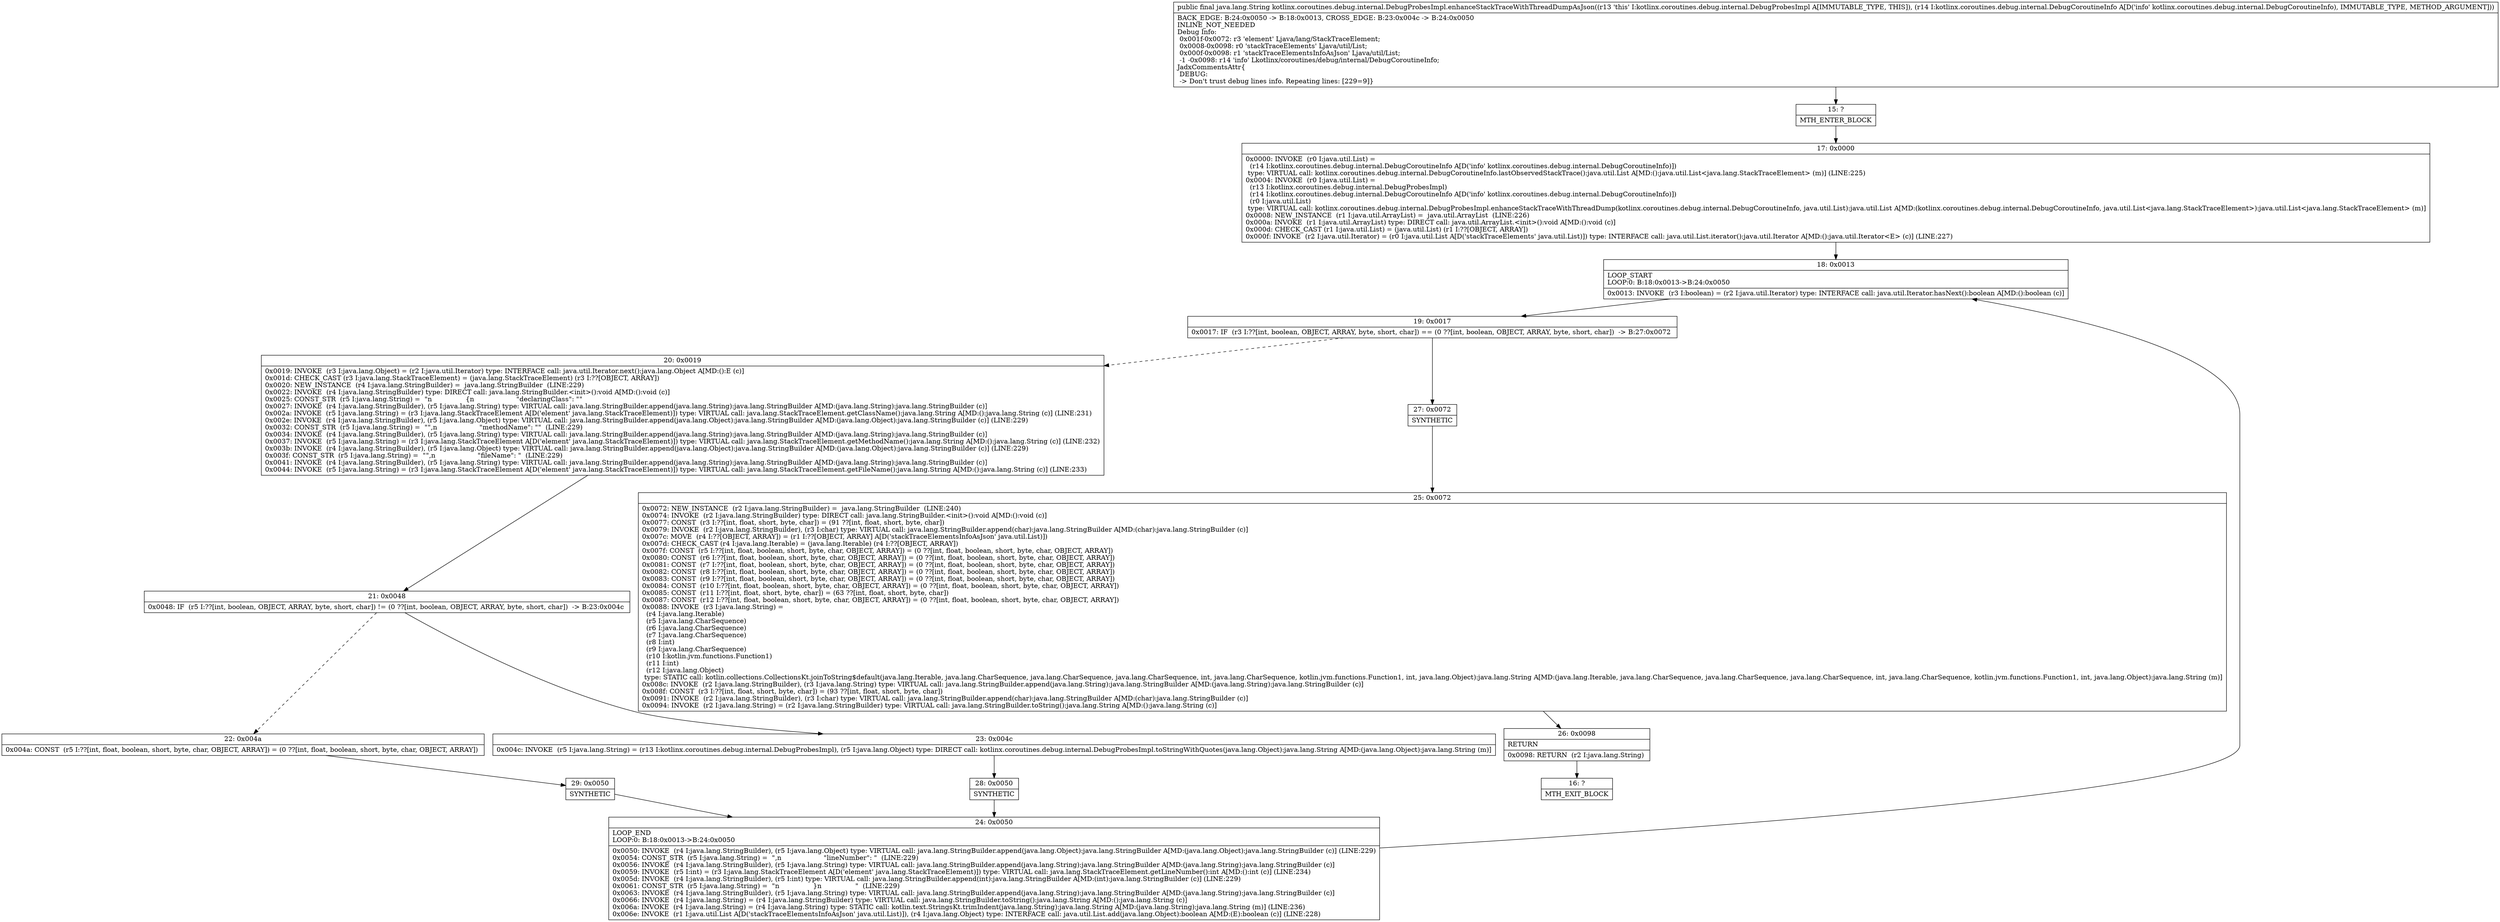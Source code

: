 digraph "CFG forkotlinx.coroutines.debug.internal.DebugProbesImpl.enhanceStackTraceWithThreadDumpAsJson(Lkotlinx\/coroutines\/debug\/internal\/DebugCoroutineInfo;)Ljava\/lang\/String;" {
Node_15 [shape=record,label="{15\:\ ?|MTH_ENTER_BLOCK\l}"];
Node_17 [shape=record,label="{17\:\ 0x0000|0x0000: INVOKE  (r0 I:java.util.List) = \l  (r14 I:kotlinx.coroutines.debug.internal.DebugCoroutineInfo A[D('info' kotlinx.coroutines.debug.internal.DebugCoroutineInfo)])\l type: VIRTUAL call: kotlinx.coroutines.debug.internal.DebugCoroutineInfo.lastObservedStackTrace():java.util.List A[MD:():java.util.List\<java.lang.StackTraceElement\> (m)] (LINE:225)\l0x0004: INVOKE  (r0 I:java.util.List) = \l  (r13 I:kotlinx.coroutines.debug.internal.DebugProbesImpl)\l  (r14 I:kotlinx.coroutines.debug.internal.DebugCoroutineInfo A[D('info' kotlinx.coroutines.debug.internal.DebugCoroutineInfo)])\l  (r0 I:java.util.List)\l type: VIRTUAL call: kotlinx.coroutines.debug.internal.DebugProbesImpl.enhanceStackTraceWithThreadDump(kotlinx.coroutines.debug.internal.DebugCoroutineInfo, java.util.List):java.util.List A[MD:(kotlinx.coroutines.debug.internal.DebugCoroutineInfo, java.util.List\<java.lang.StackTraceElement\>):java.util.List\<java.lang.StackTraceElement\> (m)]\l0x0008: NEW_INSTANCE  (r1 I:java.util.ArrayList) =  java.util.ArrayList  (LINE:226)\l0x000a: INVOKE  (r1 I:java.util.ArrayList) type: DIRECT call: java.util.ArrayList.\<init\>():void A[MD:():void (c)]\l0x000d: CHECK_CAST (r1 I:java.util.List) = (java.util.List) (r1 I:??[OBJECT, ARRAY]) \l0x000f: INVOKE  (r2 I:java.util.Iterator) = (r0 I:java.util.List A[D('stackTraceElements' java.util.List)]) type: INTERFACE call: java.util.List.iterator():java.util.Iterator A[MD:():java.util.Iterator\<E\> (c)] (LINE:227)\l}"];
Node_18 [shape=record,label="{18\:\ 0x0013|LOOP_START\lLOOP:0: B:18:0x0013\-\>B:24:0x0050\l|0x0013: INVOKE  (r3 I:boolean) = (r2 I:java.util.Iterator) type: INTERFACE call: java.util.Iterator.hasNext():boolean A[MD:():boolean (c)]\l}"];
Node_19 [shape=record,label="{19\:\ 0x0017|0x0017: IF  (r3 I:??[int, boolean, OBJECT, ARRAY, byte, short, char]) == (0 ??[int, boolean, OBJECT, ARRAY, byte, short, char])  \-\> B:27:0x0072 \l}"];
Node_20 [shape=record,label="{20\:\ 0x0019|0x0019: INVOKE  (r3 I:java.lang.Object) = (r2 I:java.util.Iterator) type: INTERFACE call: java.util.Iterator.next():java.lang.Object A[MD:():E (c)]\l0x001d: CHECK_CAST (r3 I:java.lang.StackTraceElement) = (java.lang.StackTraceElement) (r3 I:??[OBJECT, ARRAY]) \l0x0020: NEW_INSTANCE  (r4 I:java.lang.StringBuilder) =  java.lang.StringBuilder  (LINE:229)\l0x0022: INVOKE  (r4 I:java.lang.StringBuilder) type: DIRECT call: java.lang.StringBuilder.\<init\>():void A[MD:():void (c)]\l0x0025: CONST_STR  (r5 I:java.lang.String) =  \"n                \{n                    \"declaringClass\": \"\" \l0x0027: INVOKE  (r4 I:java.lang.StringBuilder), (r5 I:java.lang.String) type: VIRTUAL call: java.lang.StringBuilder.append(java.lang.String):java.lang.StringBuilder A[MD:(java.lang.String):java.lang.StringBuilder (c)]\l0x002a: INVOKE  (r5 I:java.lang.String) = (r3 I:java.lang.StackTraceElement A[D('element' java.lang.StackTraceElement)]) type: VIRTUAL call: java.lang.StackTraceElement.getClassName():java.lang.String A[MD:():java.lang.String (c)] (LINE:231)\l0x002e: INVOKE  (r4 I:java.lang.StringBuilder), (r5 I:java.lang.Object) type: VIRTUAL call: java.lang.StringBuilder.append(java.lang.Object):java.lang.StringBuilder A[MD:(java.lang.Object):java.lang.StringBuilder (c)] (LINE:229)\l0x0032: CONST_STR  (r5 I:java.lang.String) =  \"\",n                    \"methodName\": \"\"  (LINE:229)\l0x0034: INVOKE  (r4 I:java.lang.StringBuilder), (r5 I:java.lang.String) type: VIRTUAL call: java.lang.StringBuilder.append(java.lang.String):java.lang.StringBuilder A[MD:(java.lang.String):java.lang.StringBuilder (c)]\l0x0037: INVOKE  (r5 I:java.lang.String) = (r3 I:java.lang.StackTraceElement A[D('element' java.lang.StackTraceElement)]) type: VIRTUAL call: java.lang.StackTraceElement.getMethodName():java.lang.String A[MD:():java.lang.String (c)] (LINE:232)\l0x003b: INVOKE  (r4 I:java.lang.StringBuilder), (r5 I:java.lang.Object) type: VIRTUAL call: java.lang.StringBuilder.append(java.lang.Object):java.lang.StringBuilder A[MD:(java.lang.Object):java.lang.StringBuilder (c)] (LINE:229)\l0x003f: CONST_STR  (r5 I:java.lang.String) =  \"\",n                    \"fileName\": \"  (LINE:229)\l0x0041: INVOKE  (r4 I:java.lang.StringBuilder), (r5 I:java.lang.String) type: VIRTUAL call: java.lang.StringBuilder.append(java.lang.String):java.lang.StringBuilder A[MD:(java.lang.String):java.lang.StringBuilder (c)]\l0x0044: INVOKE  (r5 I:java.lang.String) = (r3 I:java.lang.StackTraceElement A[D('element' java.lang.StackTraceElement)]) type: VIRTUAL call: java.lang.StackTraceElement.getFileName():java.lang.String A[MD:():java.lang.String (c)] (LINE:233)\l}"];
Node_21 [shape=record,label="{21\:\ 0x0048|0x0048: IF  (r5 I:??[int, boolean, OBJECT, ARRAY, byte, short, char]) != (0 ??[int, boolean, OBJECT, ARRAY, byte, short, char])  \-\> B:23:0x004c \l}"];
Node_22 [shape=record,label="{22\:\ 0x004a|0x004a: CONST  (r5 I:??[int, float, boolean, short, byte, char, OBJECT, ARRAY]) = (0 ??[int, float, boolean, short, byte, char, OBJECT, ARRAY]) \l}"];
Node_29 [shape=record,label="{29\:\ 0x0050|SYNTHETIC\l}"];
Node_24 [shape=record,label="{24\:\ 0x0050|LOOP_END\lLOOP:0: B:18:0x0013\-\>B:24:0x0050\l|0x0050: INVOKE  (r4 I:java.lang.StringBuilder), (r5 I:java.lang.Object) type: VIRTUAL call: java.lang.StringBuilder.append(java.lang.Object):java.lang.StringBuilder A[MD:(java.lang.Object):java.lang.StringBuilder (c)] (LINE:229)\l0x0054: CONST_STR  (r5 I:java.lang.String) =  \",n                    \"lineNumber\": \"  (LINE:229)\l0x0056: INVOKE  (r4 I:java.lang.StringBuilder), (r5 I:java.lang.String) type: VIRTUAL call: java.lang.StringBuilder.append(java.lang.String):java.lang.StringBuilder A[MD:(java.lang.String):java.lang.StringBuilder (c)]\l0x0059: INVOKE  (r5 I:int) = (r3 I:java.lang.StackTraceElement A[D('element' java.lang.StackTraceElement)]) type: VIRTUAL call: java.lang.StackTraceElement.getLineNumber():int A[MD:():int (c)] (LINE:234)\l0x005d: INVOKE  (r4 I:java.lang.StringBuilder), (r5 I:int) type: VIRTUAL call: java.lang.StringBuilder.append(int):java.lang.StringBuilder A[MD:(int):java.lang.StringBuilder (c)] (LINE:229)\l0x0061: CONST_STR  (r5 I:java.lang.String) =  \"n                \}n                \"  (LINE:229)\l0x0063: INVOKE  (r4 I:java.lang.StringBuilder), (r5 I:java.lang.String) type: VIRTUAL call: java.lang.StringBuilder.append(java.lang.String):java.lang.StringBuilder A[MD:(java.lang.String):java.lang.StringBuilder (c)]\l0x0066: INVOKE  (r4 I:java.lang.String) = (r4 I:java.lang.StringBuilder) type: VIRTUAL call: java.lang.StringBuilder.toString():java.lang.String A[MD:():java.lang.String (c)]\l0x006a: INVOKE  (r4 I:java.lang.String) = (r4 I:java.lang.String) type: STATIC call: kotlin.text.StringsKt.trimIndent(java.lang.String):java.lang.String A[MD:(java.lang.String):java.lang.String (m)] (LINE:236)\l0x006e: INVOKE  (r1 I:java.util.List A[D('stackTraceElementsInfoAsJson' java.util.List)]), (r4 I:java.lang.Object) type: INTERFACE call: java.util.List.add(java.lang.Object):boolean A[MD:(E):boolean (c)] (LINE:228)\l}"];
Node_23 [shape=record,label="{23\:\ 0x004c|0x004c: INVOKE  (r5 I:java.lang.String) = (r13 I:kotlinx.coroutines.debug.internal.DebugProbesImpl), (r5 I:java.lang.Object) type: DIRECT call: kotlinx.coroutines.debug.internal.DebugProbesImpl.toStringWithQuotes(java.lang.Object):java.lang.String A[MD:(java.lang.Object):java.lang.String (m)]\l}"];
Node_28 [shape=record,label="{28\:\ 0x0050|SYNTHETIC\l}"];
Node_27 [shape=record,label="{27\:\ 0x0072|SYNTHETIC\l}"];
Node_25 [shape=record,label="{25\:\ 0x0072|0x0072: NEW_INSTANCE  (r2 I:java.lang.StringBuilder) =  java.lang.StringBuilder  (LINE:240)\l0x0074: INVOKE  (r2 I:java.lang.StringBuilder) type: DIRECT call: java.lang.StringBuilder.\<init\>():void A[MD:():void (c)]\l0x0077: CONST  (r3 I:??[int, float, short, byte, char]) = (91 ??[int, float, short, byte, char]) \l0x0079: INVOKE  (r2 I:java.lang.StringBuilder), (r3 I:char) type: VIRTUAL call: java.lang.StringBuilder.append(char):java.lang.StringBuilder A[MD:(char):java.lang.StringBuilder (c)]\l0x007c: MOVE  (r4 I:??[OBJECT, ARRAY]) = (r1 I:??[OBJECT, ARRAY] A[D('stackTraceElementsInfoAsJson' java.util.List)]) \l0x007d: CHECK_CAST (r4 I:java.lang.Iterable) = (java.lang.Iterable) (r4 I:??[OBJECT, ARRAY]) \l0x007f: CONST  (r5 I:??[int, float, boolean, short, byte, char, OBJECT, ARRAY]) = (0 ??[int, float, boolean, short, byte, char, OBJECT, ARRAY]) \l0x0080: CONST  (r6 I:??[int, float, boolean, short, byte, char, OBJECT, ARRAY]) = (0 ??[int, float, boolean, short, byte, char, OBJECT, ARRAY]) \l0x0081: CONST  (r7 I:??[int, float, boolean, short, byte, char, OBJECT, ARRAY]) = (0 ??[int, float, boolean, short, byte, char, OBJECT, ARRAY]) \l0x0082: CONST  (r8 I:??[int, float, boolean, short, byte, char, OBJECT, ARRAY]) = (0 ??[int, float, boolean, short, byte, char, OBJECT, ARRAY]) \l0x0083: CONST  (r9 I:??[int, float, boolean, short, byte, char, OBJECT, ARRAY]) = (0 ??[int, float, boolean, short, byte, char, OBJECT, ARRAY]) \l0x0084: CONST  (r10 I:??[int, float, boolean, short, byte, char, OBJECT, ARRAY]) = (0 ??[int, float, boolean, short, byte, char, OBJECT, ARRAY]) \l0x0085: CONST  (r11 I:??[int, float, short, byte, char]) = (63 ??[int, float, short, byte, char]) \l0x0087: CONST  (r12 I:??[int, float, boolean, short, byte, char, OBJECT, ARRAY]) = (0 ??[int, float, boolean, short, byte, char, OBJECT, ARRAY]) \l0x0088: INVOKE  (r3 I:java.lang.String) = \l  (r4 I:java.lang.Iterable)\l  (r5 I:java.lang.CharSequence)\l  (r6 I:java.lang.CharSequence)\l  (r7 I:java.lang.CharSequence)\l  (r8 I:int)\l  (r9 I:java.lang.CharSequence)\l  (r10 I:kotlin.jvm.functions.Function1)\l  (r11 I:int)\l  (r12 I:java.lang.Object)\l type: STATIC call: kotlin.collections.CollectionsKt.joinToString$default(java.lang.Iterable, java.lang.CharSequence, java.lang.CharSequence, java.lang.CharSequence, int, java.lang.CharSequence, kotlin.jvm.functions.Function1, int, java.lang.Object):java.lang.String A[MD:(java.lang.Iterable, java.lang.CharSequence, java.lang.CharSequence, java.lang.CharSequence, int, java.lang.CharSequence, kotlin.jvm.functions.Function1, int, java.lang.Object):java.lang.String (m)]\l0x008c: INVOKE  (r2 I:java.lang.StringBuilder), (r3 I:java.lang.String) type: VIRTUAL call: java.lang.StringBuilder.append(java.lang.String):java.lang.StringBuilder A[MD:(java.lang.String):java.lang.StringBuilder (c)]\l0x008f: CONST  (r3 I:??[int, float, short, byte, char]) = (93 ??[int, float, short, byte, char]) \l0x0091: INVOKE  (r2 I:java.lang.StringBuilder), (r3 I:char) type: VIRTUAL call: java.lang.StringBuilder.append(char):java.lang.StringBuilder A[MD:(char):java.lang.StringBuilder (c)]\l0x0094: INVOKE  (r2 I:java.lang.String) = (r2 I:java.lang.StringBuilder) type: VIRTUAL call: java.lang.StringBuilder.toString():java.lang.String A[MD:():java.lang.String (c)]\l}"];
Node_26 [shape=record,label="{26\:\ 0x0098|RETURN\l|0x0098: RETURN  (r2 I:java.lang.String) \l}"];
Node_16 [shape=record,label="{16\:\ ?|MTH_EXIT_BLOCK\l}"];
MethodNode[shape=record,label="{public final java.lang.String kotlinx.coroutines.debug.internal.DebugProbesImpl.enhanceStackTraceWithThreadDumpAsJson((r13 'this' I:kotlinx.coroutines.debug.internal.DebugProbesImpl A[IMMUTABLE_TYPE, THIS]), (r14 I:kotlinx.coroutines.debug.internal.DebugCoroutineInfo A[D('info' kotlinx.coroutines.debug.internal.DebugCoroutineInfo), IMMUTABLE_TYPE, METHOD_ARGUMENT]))  | BACK_EDGE: B:24:0x0050 \-\> B:18:0x0013, CROSS_EDGE: B:23:0x004c \-\> B:24:0x0050\lINLINE_NOT_NEEDED\lDebug Info:\l  0x001f\-0x0072: r3 'element' Ljava\/lang\/StackTraceElement;\l  0x0008\-0x0098: r0 'stackTraceElements' Ljava\/util\/List;\l  0x000f\-0x0098: r1 'stackTraceElementsInfoAsJson' Ljava\/util\/List;\l  \-1 \-0x0098: r14 'info' Lkotlinx\/coroutines\/debug\/internal\/DebugCoroutineInfo;\lJadxCommentsAttr\{\l DEBUG: \l \-\> Don't trust debug lines info. Repeating lines: [229=9]\}\l}"];
MethodNode -> Node_15;Node_15 -> Node_17;
Node_17 -> Node_18;
Node_18 -> Node_19;
Node_19 -> Node_20[style=dashed];
Node_19 -> Node_27;
Node_20 -> Node_21;
Node_21 -> Node_22[style=dashed];
Node_21 -> Node_23;
Node_22 -> Node_29;
Node_29 -> Node_24;
Node_24 -> Node_18;
Node_23 -> Node_28;
Node_28 -> Node_24;
Node_27 -> Node_25;
Node_25 -> Node_26;
Node_26 -> Node_16;
}

